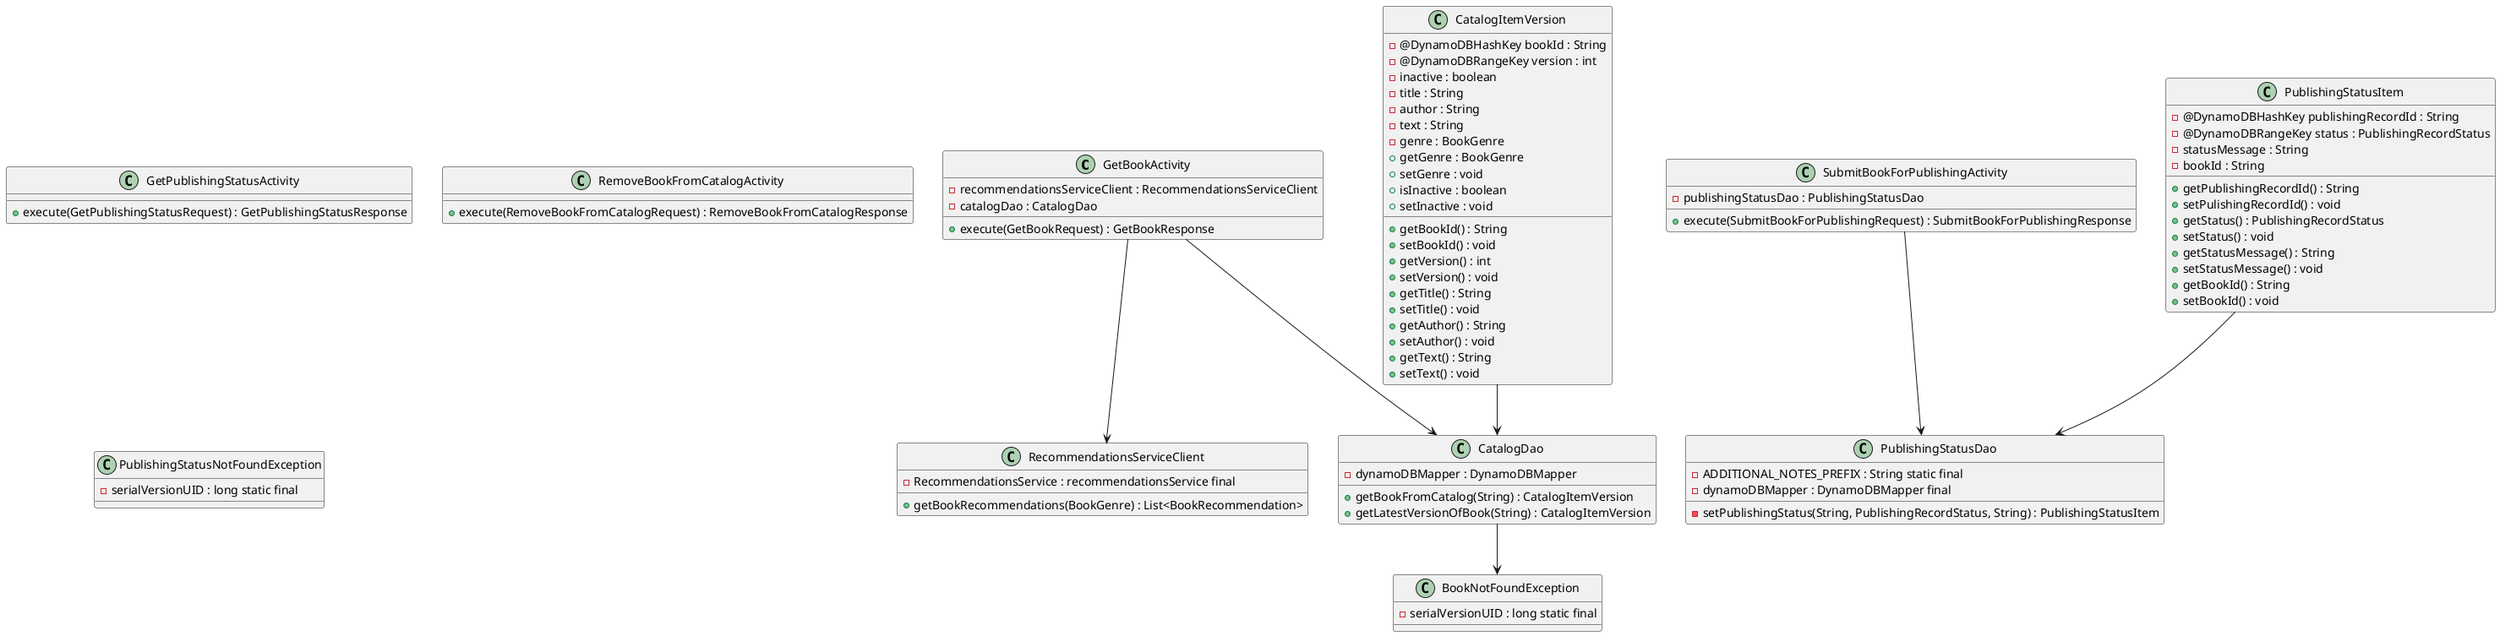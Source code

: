 @startuml
class GetBookActivity {
    - recommendationsServiceClient : RecommendationsServiceClient
    - catalogDao : CatalogDao
    + execute(GetBookRequest) : GetBookResponse
}
class GetPublishingStatusActivity {
    + execute(GetPublishingStatusRequest) : GetPublishingStatusResponse
}
class RemoveBookFromCatalogActivity {
    + execute(RemoveBookFromCatalogRequest) : RemoveBookFromCatalogResponse
}
class SubmitBookForPublishingActivity {
    - publishingStatusDao : PublishingStatusDao
    + execute(SubmitBookForPublishingRequest) : SubmitBookForPublishingResponse
}
class RecommendationsServiceClient {
    - RecommendationsService : recommendationsService final
    + getBookRecommendations(BookGenre) : List<BookRecommendation>
}
class CatalogDao {
    - dynamoDBMapper : DynamoDBMapper
    + getBookFromCatalog(String) : CatalogItemVersion
    + getLatestVersionOfBook(String) : CatalogItemVersion
}
class PublishingStatusDao {
    - ADDITIONAL_NOTES_PREFIX : String static final
    - dynamoDBMapper : DynamoDBMapper final
    - setPublishingStatus(String, PublishingRecordStatus, String) : PublishingStatusItem
}
class CatalogItemVersion {
    - @DynamoDBHashKey bookId : String
    - @DynamoDBRangeKey version : int
    - inactive : boolean
    - title : String
    - author : String
    - text : String
    - genre : BookGenre
    + getBookId() : String
    + setBookId() : void
    + getVersion() : int
    + setVersion() : void
    + getTitle() : String
    + setTitle() : void
    + getAuthor() : String
    + setAuthor() : void
    + getText() : String
    + setText() : void
    + getGenre : BookGenre
    + setGenre : void
    + isInactive : boolean
    + setInactive : void
}
class PublishingStatusItem {
    - @DynamoDBHashKey publishingRecordId : String
    - @DynamoDBRangeKey status : PublishingRecordStatus
    - statusMessage : String
    - bookId : String
    + getPublishingRecordId() : String
    + setPulishingRecordId() : void
    + getStatus() : PublishingRecordStatus
    + setStatus() : void
    + getStatusMessage() : String
    + setStatusMessage() : void
    + getBookId() : String
    + setBookId() : void
}
class BookNotFoundException {
    - serialVersionUID : long static final
}
class PublishingStatusNotFoundException {
    - serialVersionUID : long static final
}

GetBookActivity --> CatalogDao
GetBookActivity --> RecommendationsServiceClient
SubmitBookForPublishingActivity --> PublishingStatusDao
CatalogItemVersion --> CatalogDao
PublishingStatusItem --> PublishingStatusDao
CatalogDao --> BookNotFoundException
@enduml
